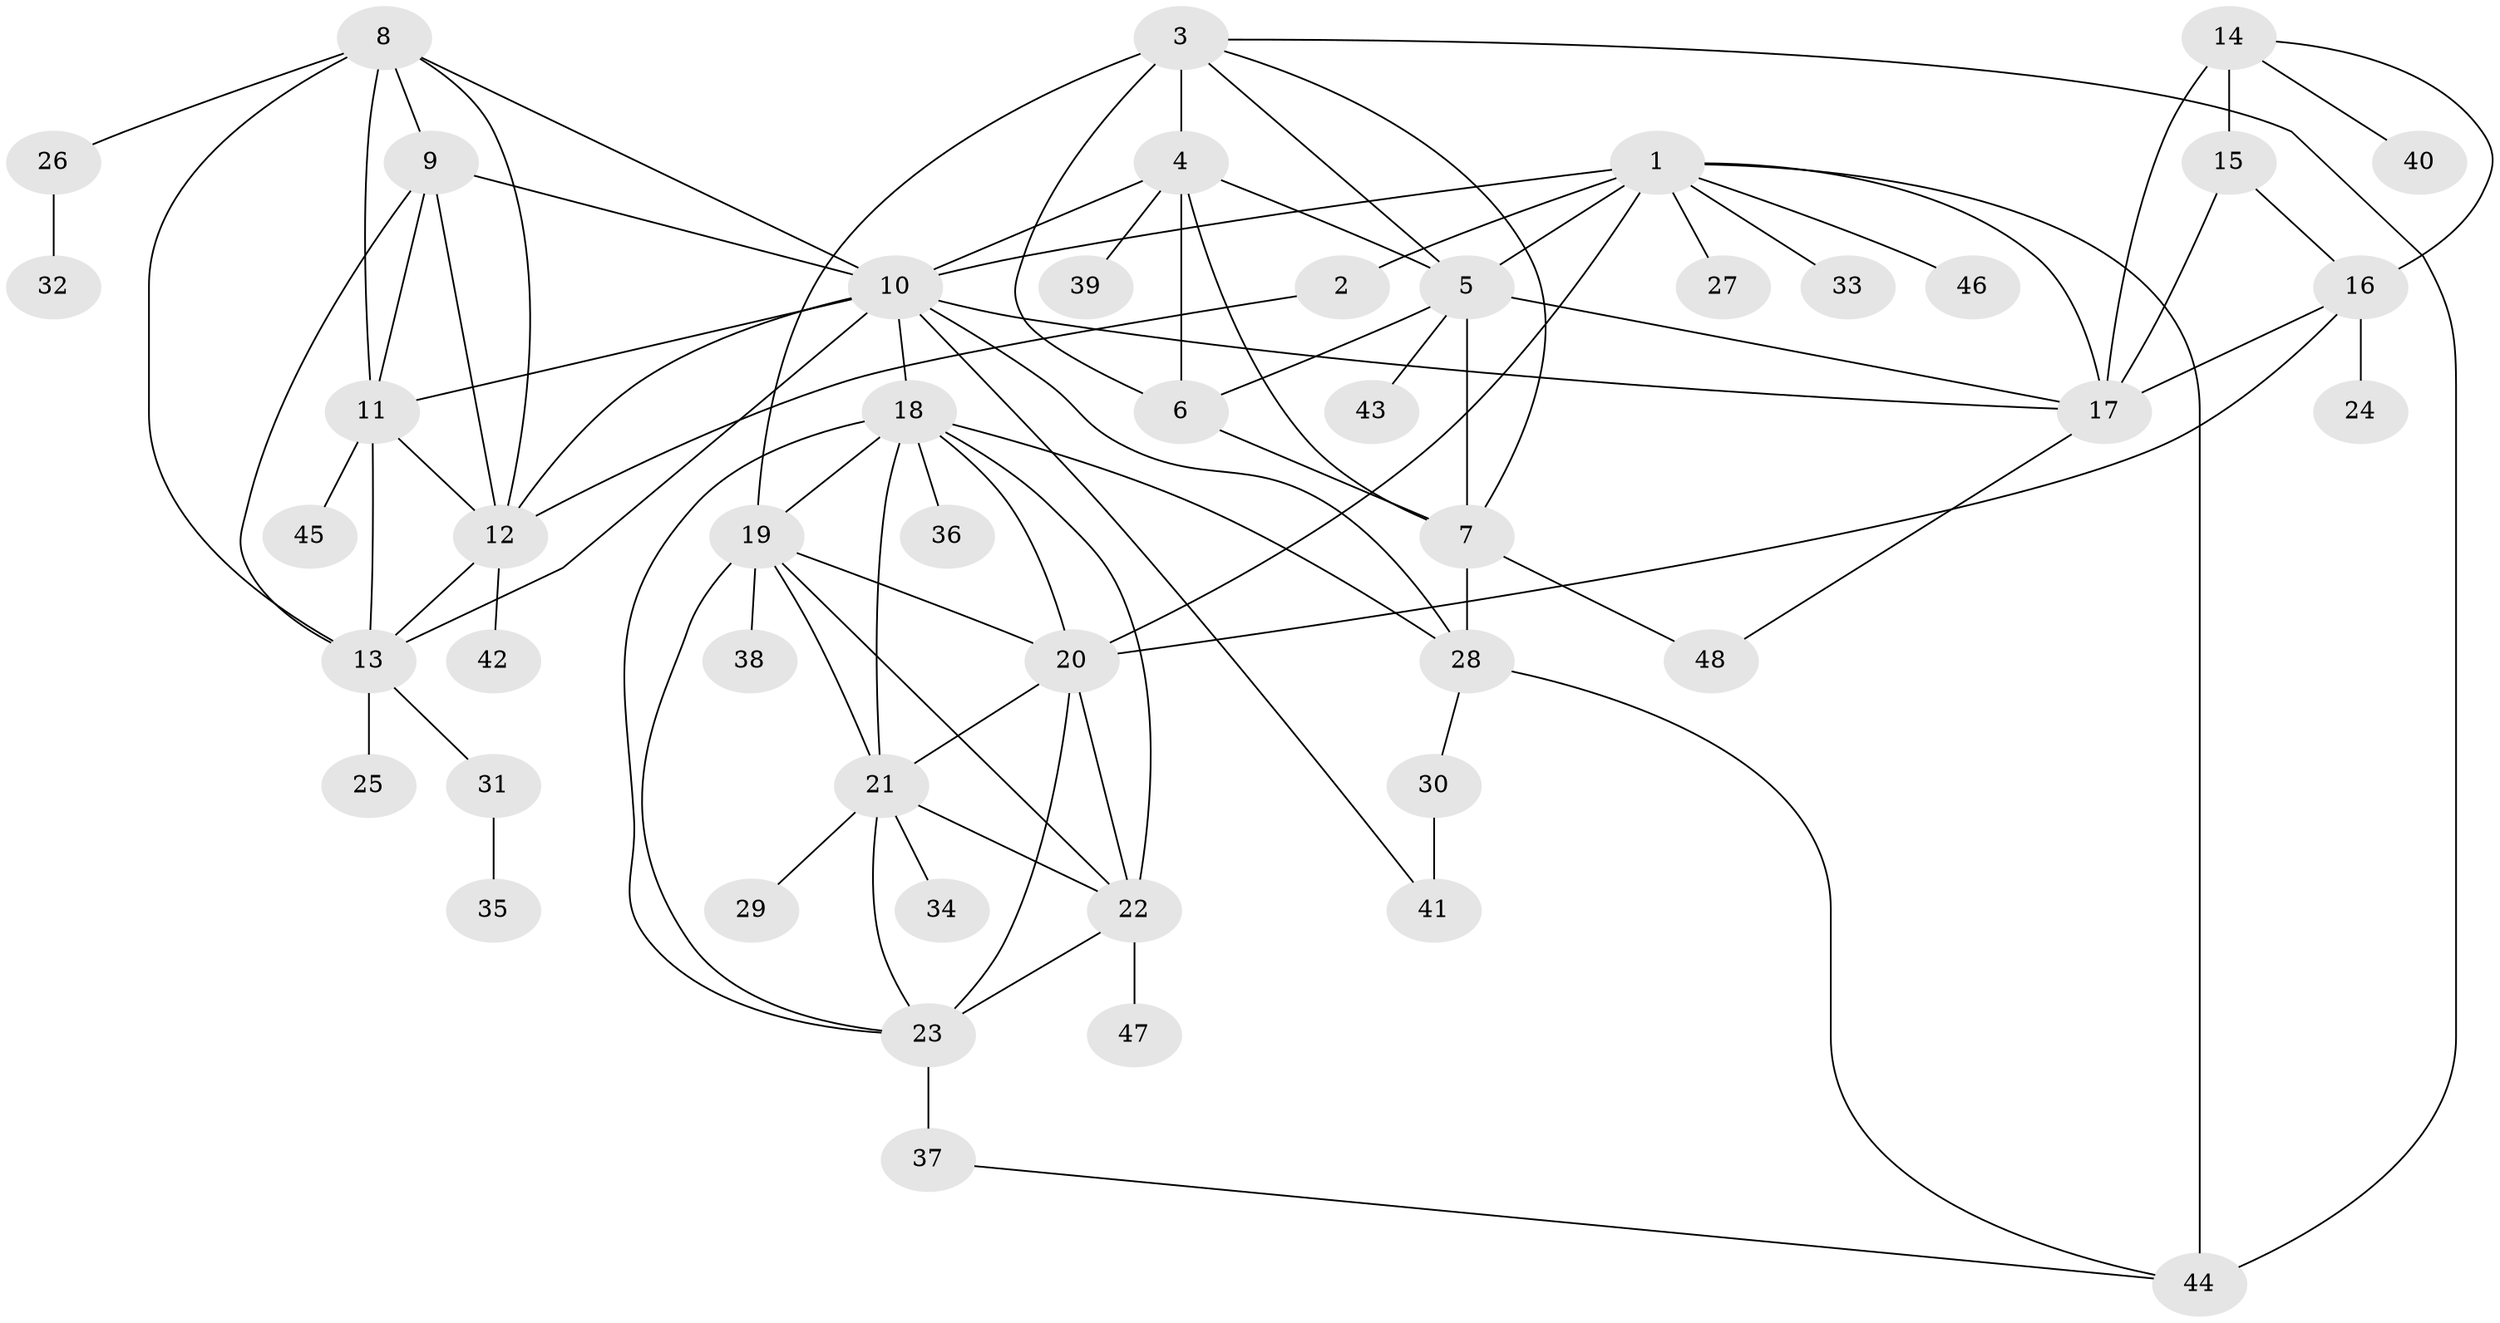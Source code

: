 // original degree distribution, {9: 0.025, 7: 0.041666666666666664, 8: 0.058333333333333334, 6: 0.03333333333333333, 11: 0.016666666666666666, 14: 0.008333333333333333, 13: 0.008333333333333333, 10: 0.041666666666666664, 5: 0.016666666666666666, 1: 0.575, 2: 0.13333333333333333, 4: 0.008333333333333333, 3: 0.03333333333333333}
// Generated by graph-tools (version 1.1) at 2025/52/03/04/25 22:52:45]
// undirected, 48 vertices, 90 edges
graph export_dot {
  node [color=gray90,style=filled];
  1;
  2;
  3;
  4;
  5;
  6;
  7;
  8;
  9;
  10;
  11;
  12;
  13;
  14;
  15;
  16;
  17;
  18;
  19;
  20;
  21;
  22;
  23;
  24;
  25;
  26;
  27;
  28;
  29;
  30;
  31;
  32;
  33;
  34;
  35;
  36;
  37;
  38;
  39;
  40;
  41;
  42;
  43;
  44;
  45;
  46;
  47;
  48;
  1 -- 2 [weight=5.0];
  1 -- 5 [weight=1.0];
  1 -- 10 [weight=1.0];
  1 -- 17 [weight=1.0];
  1 -- 20 [weight=1.0];
  1 -- 27 [weight=1.0];
  1 -- 33 [weight=1.0];
  1 -- 44 [weight=2.0];
  1 -- 46 [weight=1.0];
  2 -- 12 [weight=1.0];
  3 -- 4 [weight=2.0];
  3 -- 5 [weight=1.0];
  3 -- 6 [weight=1.0];
  3 -- 7 [weight=1.0];
  3 -- 19 [weight=1.0];
  3 -- 44 [weight=1.0];
  4 -- 5 [weight=2.0];
  4 -- 6 [weight=4.0];
  4 -- 7 [weight=2.0];
  4 -- 10 [weight=1.0];
  4 -- 39 [weight=1.0];
  5 -- 6 [weight=1.0];
  5 -- 7 [weight=1.0];
  5 -- 17 [weight=1.0];
  5 -- 43 [weight=3.0];
  6 -- 7 [weight=1.0];
  7 -- 28 [weight=7.0];
  7 -- 48 [weight=1.0];
  8 -- 9 [weight=1.0];
  8 -- 10 [weight=1.0];
  8 -- 11 [weight=1.0];
  8 -- 12 [weight=1.0];
  8 -- 13 [weight=1.0];
  8 -- 26 [weight=1.0];
  9 -- 10 [weight=1.0];
  9 -- 11 [weight=1.0];
  9 -- 12 [weight=1.0];
  9 -- 13 [weight=1.0];
  10 -- 11 [weight=1.0];
  10 -- 12 [weight=1.0];
  10 -- 13 [weight=1.0];
  10 -- 17 [weight=1.0];
  10 -- 18 [weight=1.0];
  10 -- 28 [weight=2.0];
  10 -- 41 [weight=1.0];
  11 -- 12 [weight=1.0];
  11 -- 13 [weight=1.0];
  11 -- 45 [weight=1.0];
  12 -- 13 [weight=1.0];
  12 -- 42 [weight=1.0];
  13 -- 25 [weight=3.0];
  13 -- 31 [weight=1.0];
  14 -- 15 [weight=5.0];
  14 -- 16 [weight=3.0];
  14 -- 17 [weight=3.0];
  14 -- 40 [weight=1.0];
  15 -- 16 [weight=1.0];
  15 -- 17 [weight=1.0];
  16 -- 17 [weight=1.0];
  16 -- 20 [weight=1.0];
  16 -- 24 [weight=3.0];
  17 -- 48 [weight=1.0];
  18 -- 19 [weight=1.0];
  18 -- 20 [weight=1.0];
  18 -- 21 [weight=1.0];
  18 -- 22 [weight=1.0];
  18 -- 23 [weight=1.0];
  18 -- 28 [weight=1.0];
  18 -- 36 [weight=1.0];
  19 -- 20 [weight=1.0];
  19 -- 21 [weight=1.0];
  19 -- 22 [weight=1.0];
  19 -- 23 [weight=1.0];
  19 -- 38 [weight=1.0];
  20 -- 21 [weight=1.0];
  20 -- 22 [weight=1.0];
  20 -- 23 [weight=1.0];
  21 -- 22 [weight=1.0];
  21 -- 23 [weight=1.0];
  21 -- 29 [weight=1.0];
  21 -- 34 [weight=3.0];
  22 -- 23 [weight=1.0];
  22 -- 47 [weight=1.0];
  23 -- 37 [weight=5.0];
  26 -- 32 [weight=1.0];
  28 -- 30 [weight=1.0];
  28 -- 44 [weight=1.0];
  30 -- 41 [weight=2.0];
  31 -- 35 [weight=1.0];
  37 -- 44 [weight=1.0];
}
